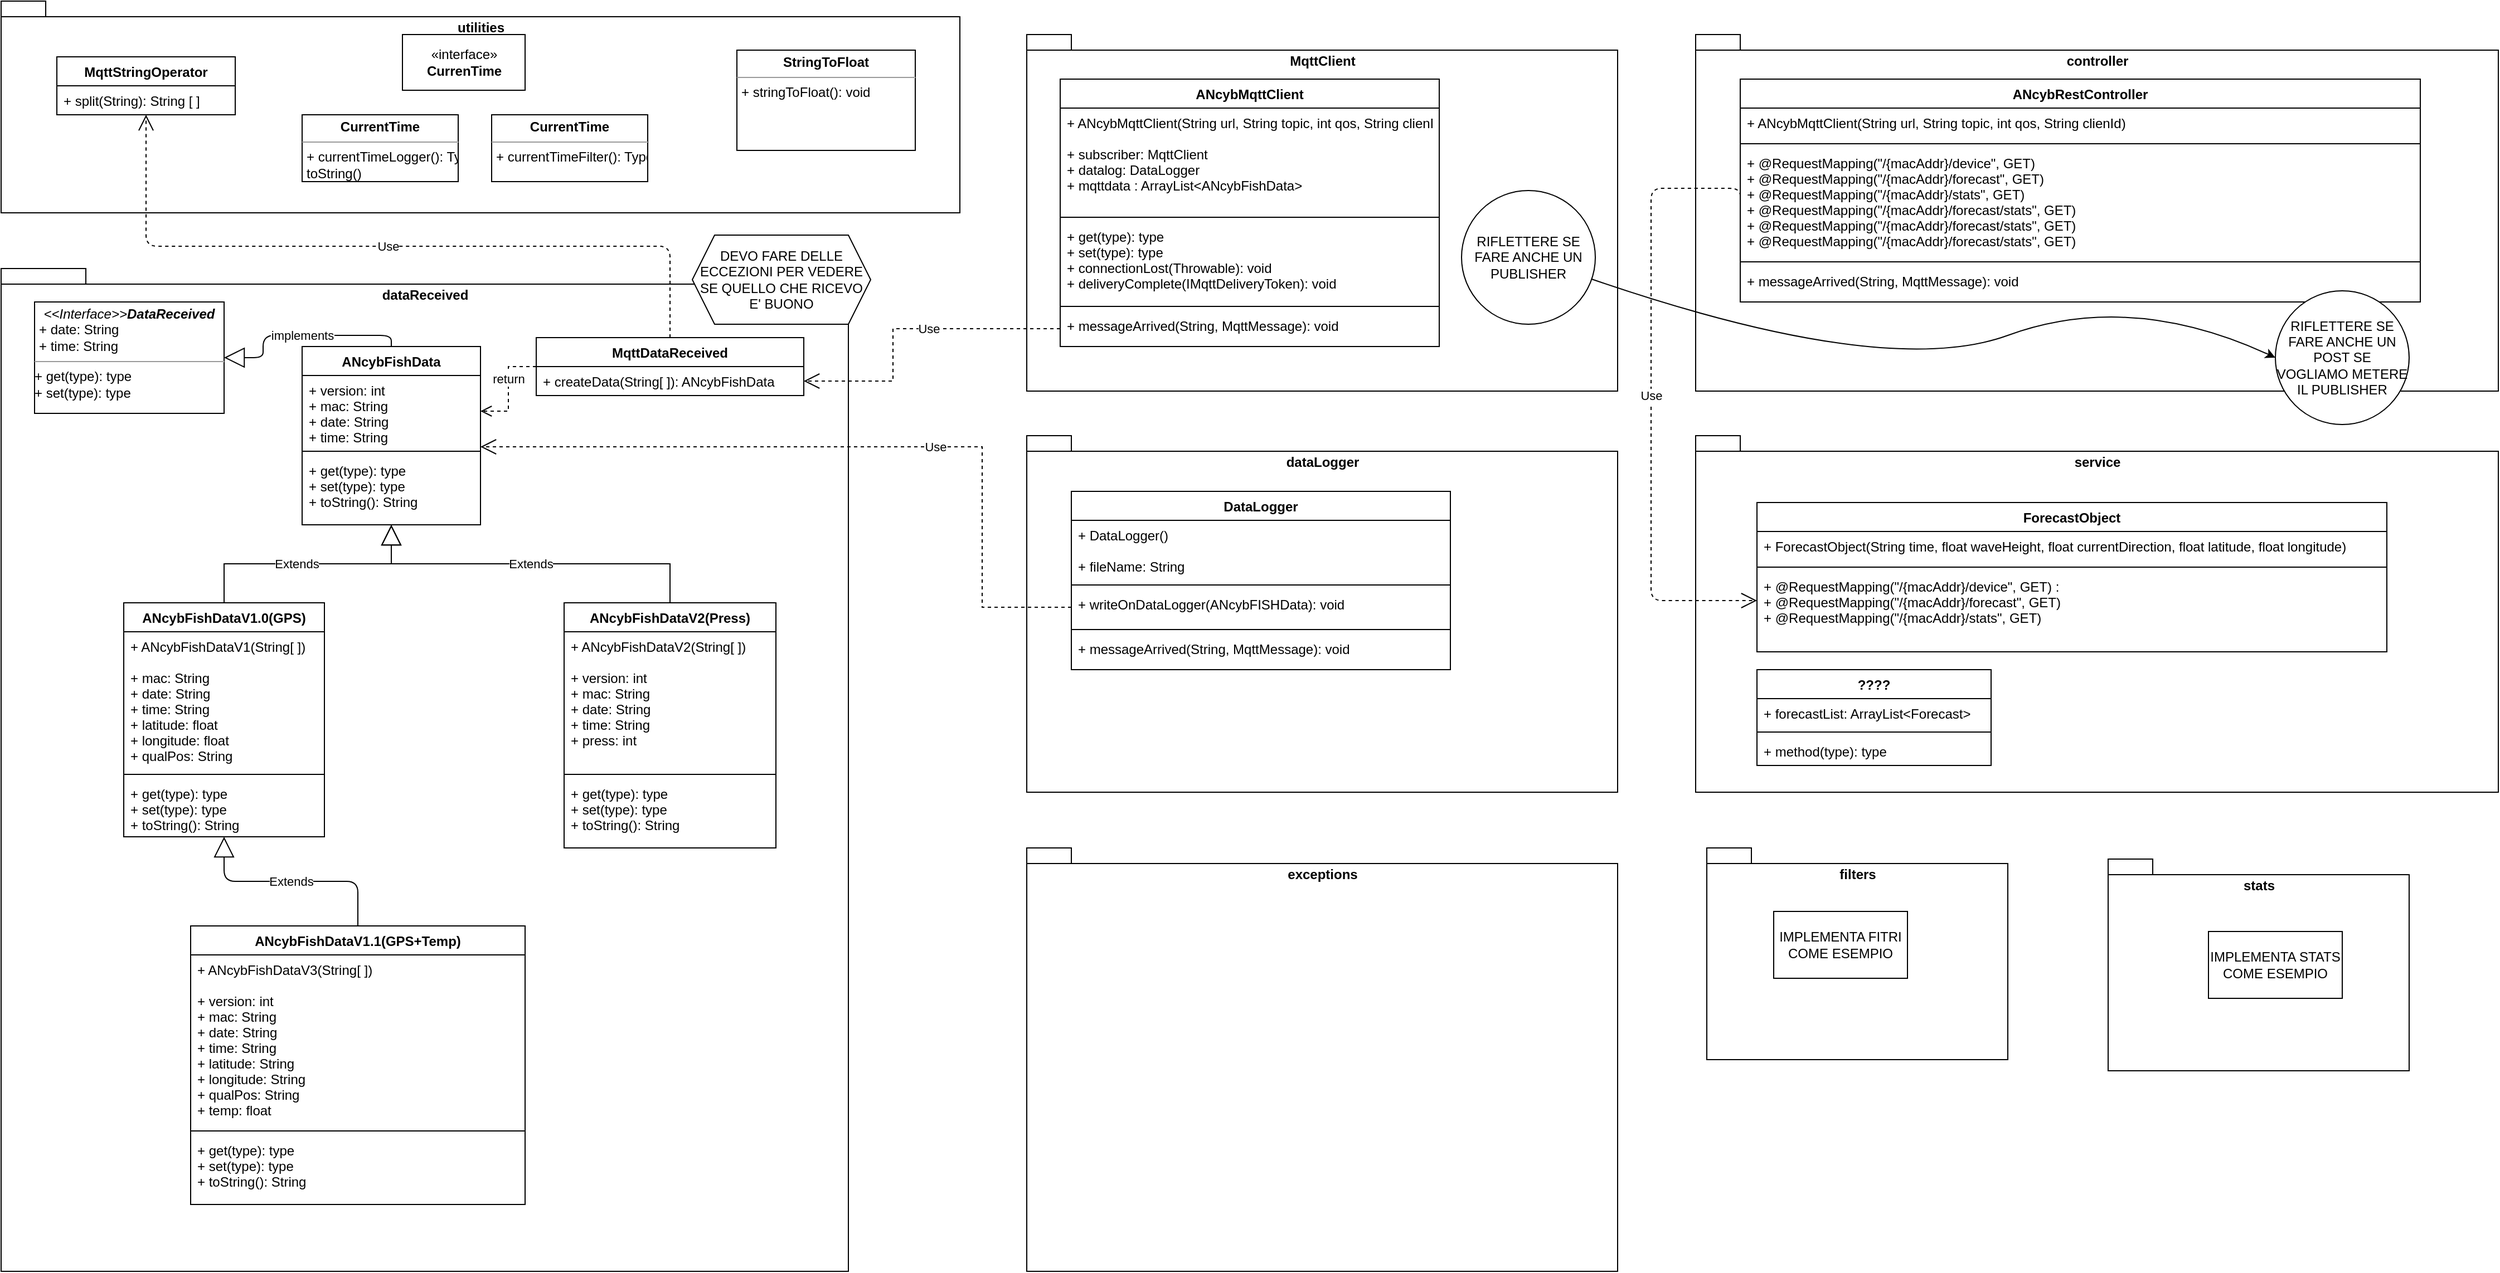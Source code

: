 <mxfile version="16.0.2" type="device"><diagram id="C5RBs43oDa-KdzZeNtuy" name="Page-1"><mxGraphModel dx="1237" dy="745" grid="1" gridSize="10" guides="1" tooltips="1" connect="1" arrows="1" fold="1" page="1" pageScale="1" pageWidth="2336" pageHeight="1654" math="0" shadow="0"><root><mxCell id="WIyWlLk6GJQsqaUBKTNV-0"/><mxCell id="WIyWlLk6GJQsqaUBKTNV-1" parent="WIyWlLk6GJQsqaUBKTNV-0"/><mxCell id="3BHlE7sxE0ALU3HnH_fy-0" value="utilities" style="shape=folder;fontStyle=1;spacingTop=10;tabWidth=40;tabHeight=14;tabPosition=left;html=1;align=center;verticalAlign=top;" parent="WIyWlLk6GJQsqaUBKTNV-1" vertex="1"><mxGeometry x="40" y="10" width="860" height="190" as="geometry"/></mxCell><mxCell id="3BHlE7sxE0ALU3HnH_fy-2" value="MqttStringOperator" style="swimlane;fontStyle=1;align=center;verticalAlign=top;childLayout=stackLayout;horizontal=1;startSize=26;horizontalStack=0;resizeParent=1;resizeParentMax=0;resizeLast=0;collapsible=1;marginBottom=0;" parent="WIyWlLk6GJQsqaUBKTNV-1" vertex="1"><mxGeometry x="90" y="60" width="160" height="52" as="geometry"><mxRectangle x="130" y="62" width="140" height="26" as="alternateBounds"/></mxGeometry></mxCell><mxCell id="3BHlE7sxE0ALU3HnH_fy-5" value="+ split(String): String [ ]" style="text;strokeColor=none;fillColor=none;align=left;verticalAlign=top;spacingLeft=4;spacingRight=4;overflow=hidden;rotatable=0;points=[[0,0.5],[1,0.5]];portConstraint=eastwest;" parent="3BHlE7sxE0ALU3HnH_fy-2" vertex="1"><mxGeometry y="26" width="160" height="26" as="geometry"/></mxCell><mxCell id="3BHlE7sxE0ALU3HnH_fy-8" value="dataReceived" style="shape=folder;fontStyle=1;spacingTop=10;tabWidth=40;tabHeight=14;tabPosition=left;html=1;align=center;verticalAlign=top;" parent="WIyWlLk6GJQsqaUBKTNV-1" vertex="1"><mxGeometry x="40" y="250" width="760" height="900" as="geometry"/></mxCell><mxCell id="3BHlE7sxE0ALU3HnH_fy-9" value="ANcybFishDataV1.0(GPS)" style="swimlane;fontStyle=1;align=center;verticalAlign=top;childLayout=stackLayout;horizontal=1;startSize=26;horizontalStack=0;resizeParent=1;resizeParentMax=0;resizeLast=0;collapsible=1;marginBottom=0;" parent="WIyWlLk6GJQsqaUBKTNV-1" vertex="1"><mxGeometry x="150" y="550" width="180" height="210" as="geometry"/></mxCell><mxCell id="3BHlE7sxE0ALU3HnH_fy-10" value="+ ANcybFishDataV1(String[ ])&#10;&#10;+ mac: String&#10;+ date: String&#10;+ time: String&#10;+ latitude: float&#10;+ longitude: float&#10;+ qualPos: String" style="text;strokeColor=none;fillColor=none;align=left;verticalAlign=top;spacingLeft=4;spacingRight=4;overflow=hidden;rotatable=0;points=[[0,0.5],[1,0.5]];portConstraint=eastwest;" parent="3BHlE7sxE0ALU3HnH_fy-9" vertex="1"><mxGeometry y="26" width="180" height="124" as="geometry"/></mxCell><mxCell id="3BHlE7sxE0ALU3HnH_fy-11" value="" style="line;strokeWidth=1;fillColor=none;align=left;verticalAlign=middle;spacingTop=-1;spacingLeft=3;spacingRight=3;rotatable=0;labelPosition=right;points=[];portConstraint=eastwest;" parent="3BHlE7sxE0ALU3HnH_fy-9" vertex="1"><mxGeometry y="150" width="180" height="8" as="geometry"/></mxCell><mxCell id="3BHlE7sxE0ALU3HnH_fy-12" value="+ get(type): type&#10;+ set(type): type&#10;+ toString(): String" style="text;strokeColor=none;fillColor=none;align=left;verticalAlign=top;spacingLeft=4;spacingRight=4;overflow=hidden;rotatable=0;points=[[0,0.5],[1,0.5]];portConstraint=eastwest;" parent="3BHlE7sxE0ALU3HnH_fy-9" vertex="1"><mxGeometry y="158" width="180" height="52" as="geometry"/></mxCell><mxCell id="3BHlE7sxE0ALU3HnH_fy-15" value="ANcybFishData" style="swimlane;fontStyle=1;align=center;verticalAlign=top;childLayout=stackLayout;horizontal=1;startSize=26;horizontalStack=0;resizeParent=1;resizeParentMax=0;resizeLast=0;collapsible=1;marginBottom=0;" parent="WIyWlLk6GJQsqaUBKTNV-1" vertex="1"><mxGeometry x="310" y="320" width="160" height="160" as="geometry"/></mxCell><mxCell id="3BHlE7sxE0ALU3HnH_fy-16" value="+ version: int&#10;+ mac: String&#10;+ date: String&#10;+ time: String" style="text;strokeColor=none;fillColor=none;align=left;verticalAlign=top;spacingLeft=4;spacingRight=4;overflow=hidden;rotatable=0;points=[[0,0.5],[1,0.5]];portConstraint=eastwest;" parent="3BHlE7sxE0ALU3HnH_fy-15" vertex="1"><mxGeometry y="26" width="160" height="64" as="geometry"/></mxCell><mxCell id="3BHlE7sxE0ALU3HnH_fy-17" value="" style="line;strokeWidth=1;fillColor=none;align=left;verticalAlign=middle;spacingTop=-1;spacingLeft=3;spacingRight=3;rotatable=0;labelPosition=right;points=[];portConstraint=eastwest;" parent="3BHlE7sxE0ALU3HnH_fy-15" vertex="1"><mxGeometry y="90" width="160" height="8" as="geometry"/></mxCell><mxCell id="3BHlE7sxE0ALU3HnH_fy-18" value="+ get(type): type&#10;+ set(type): type&#10;+ toString(): String" style="text;strokeColor=none;fillColor=none;align=left;verticalAlign=top;spacingLeft=4;spacingRight=4;overflow=hidden;rotatable=0;points=[[0,0.5],[1,0.5]];portConstraint=eastwest;" parent="3BHlE7sxE0ALU3HnH_fy-15" vertex="1"><mxGeometry y="98" width="160" height="62" as="geometry"/></mxCell><mxCell id="3BHlE7sxE0ALU3HnH_fy-20" value="Extends" style="endArrow=block;endSize=16;endFill=0;html=1;rounded=0;exitX=0.5;exitY=0;exitDx=0;exitDy=0;edgeStyle=orthogonalEdgeStyle;" parent="WIyWlLk6GJQsqaUBKTNV-1" source="3BHlE7sxE0ALU3HnH_fy-9" target="3BHlE7sxE0ALU3HnH_fy-15" edge="1"><mxGeometry x="-0.091" width="160" relative="1" as="geometry"><mxPoint x="330" y="470" as="sourcePoint"/><mxPoint x="490" y="470" as="targetPoint"/><mxPoint as="offset"/></mxGeometry></mxCell><mxCell id="3BHlE7sxE0ALU3HnH_fy-21" value="ANcybFishDataV2(Press)" style="swimlane;fontStyle=1;align=center;verticalAlign=top;childLayout=stackLayout;horizontal=1;startSize=26;horizontalStack=0;resizeParent=1;resizeParentMax=0;resizeLast=0;collapsible=1;marginBottom=0;" parent="WIyWlLk6GJQsqaUBKTNV-1" vertex="1"><mxGeometry x="545" y="550" width="190" height="220" as="geometry"/></mxCell><mxCell id="3BHlE7sxE0ALU3HnH_fy-22" value="+ ANcybFishDataV2(String[ ])&#10;&#10;+ version: int&#10;+ mac: String&#10;+ date: String&#10;+ time: String&#10;+ press: int" style="text;strokeColor=none;fillColor=none;align=left;verticalAlign=top;spacingLeft=4;spacingRight=4;overflow=hidden;rotatable=0;points=[[0,0.5],[1,0.5]];portConstraint=eastwest;" parent="3BHlE7sxE0ALU3HnH_fy-21" vertex="1"><mxGeometry y="26" width="190" height="124" as="geometry"/></mxCell><mxCell id="3BHlE7sxE0ALU3HnH_fy-23" value="" style="line;strokeWidth=1;fillColor=none;align=left;verticalAlign=middle;spacingTop=-1;spacingLeft=3;spacingRight=3;rotatable=0;labelPosition=right;points=[];portConstraint=eastwest;" parent="3BHlE7sxE0ALU3HnH_fy-21" vertex="1"><mxGeometry y="150" width="190" height="8" as="geometry"/></mxCell><mxCell id="3BHlE7sxE0ALU3HnH_fy-24" value="+ get(type): type&#10;+ set(type): type&#10;+ toString(): String" style="text;strokeColor=none;fillColor=none;align=left;verticalAlign=top;spacingLeft=4;spacingRight=4;overflow=hidden;rotatable=0;points=[[0,0.5],[1,0.5]];portConstraint=eastwest;" parent="3BHlE7sxE0ALU3HnH_fy-21" vertex="1"><mxGeometry y="158" width="190" height="62" as="geometry"/></mxCell><mxCell id="3BHlE7sxE0ALU3HnH_fy-26" value="MqttClient" style="shape=folder;fontStyle=1;spacingTop=10;tabWidth=40;tabHeight=14;tabPosition=left;html=1;align=center;verticalAlign=top;" parent="WIyWlLk6GJQsqaUBKTNV-1" vertex="1"><mxGeometry x="960" y="40" width="530" height="320" as="geometry"/></mxCell><mxCell id="3BHlE7sxE0ALU3HnH_fy-27" value="ANcybMqttClient" style="swimlane;fontStyle=1;align=center;verticalAlign=top;childLayout=stackLayout;horizontal=1;startSize=26;horizontalStack=0;resizeParent=1;resizeParentMax=0;resizeLast=0;collapsible=1;marginBottom=0;" parent="WIyWlLk6GJQsqaUBKTNV-1" vertex="1"><mxGeometry x="990" y="80" width="340" height="240" as="geometry"/></mxCell><mxCell id="3BHlE7sxE0ALU3HnH_fy-91" value="+ ANcybMqttClient(String url, String topic, int qos, String clienId)" style="text;strokeColor=none;fillColor=none;align=left;verticalAlign=top;spacingLeft=4;spacingRight=4;overflow=hidden;rotatable=0;points=[[0,0.5],[1,0.5]];portConstraint=eastwest;" parent="3BHlE7sxE0ALU3HnH_fy-27" vertex="1"><mxGeometry y="26" width="340" height="28" as="geometry"/></mxCell><mxCell id="3BHlE7sxE0ALU3HnH_fy-28" value="+ subscriber: MqttClient&#10;+ datalog: DataLogger&#10;+ mqttdata : ArrayList&lt;ANcybFishData&gt;" style="text;strokeColor=none;fillColor=none;align=left;verticalAlign=top;spacingLeft=4;spacingRight=4;overflow=hidden;rotatable=0;points=[[0,0.5],[1,0.5]];portConstraint=eastwest;" parent="3BHlE7sxE0ALU3HnH_fy-27" vertex="1"><mxGeometry y="54" width="340" height="66" as="geometry"/></mxCell><mxCell id="3BHlE7sxE0ALU3HnH_fy-29" value="" style="line;strokeWidth=1;fillColor=none;align=left;verticalAlign=middle;spacingTop=-1;spacingLeft=3;spacingRight=3;rotatable=0;labelPosition=right;points=[];portConstraint=eastwest;" parent="3BHlE7sxE0ALU3HnH_fy-27" vertex="1"><mxGeometry y="120" width="340" height="8" as="geometry"/></mxCell><mxCell id="3BHlE7sxE0ALU3HnH_fy-30" value="+ get(type): type&#10;+ set(type): type&#10;+ connectionLost(Throwable): void&#10;+ deliveryComplete(IMqttDeliveryToken): void" style="text;strokeColor=none;fillColor=none;align=left;verticalAlign=top;spacingLeft=4;spacingRight=4;overflow=hidden;rotatable=0;points=[[0,0.5],[1,0.5]];portConstraint=eastwest;" parent="3BHlE7sxE0ALU3HnH_fy-27" vertex="1"><mxGeometry y="128" width="340" height="72" as="geometry"/></mxCell><mxCell id="3BHlE7sxE0ALU3HnH_fy-89" value="" style="line;strokeWidth=1;fillColor=none;align=left;verticalAlign=middle;spacingTop=-1;spacingLeft=3;spacingRight=3;rotatable=0;labelPosition=right;points=[];portConstraint=eastwest;" parent="3BHlE7sxE0ALU3HnH_fy-27" vertex="1"><mxGeometry y="200" width="340" height="8" as="geometry"/></mxCell><mxCell id="3BHlE7sxE0ALU3HnH_fy-88" value="+ messageArrived(String, MqttMessage): void" style="text;strokeColor=none;fillColor=none;align=left;verticalAlign=top;spacingLeft=4;spacingRight=4;overflow=hidden;rotatable=0;points=[[0,0.5],[1,0.5]];portConstraint=eastwest;" parent="3BHlE7sxE0ALU3HnH_fy-27" vertex="1"><mxGeometry y="208" width="340" height="32" as="geometry"/></mxCell><mxCell id="3BHlE7sxE0ALU3HnH_fy-41" value="Extends" style="endArrow=block;endSize=16;endFill=0;html=1;rounded=0;exitX=0.5;exitY=0;exitDx=0;exitDy=0;edgeStyle=orthogonalEdgeStyle;jumpStyle=none;" parent="WIyWlLk6GJQsqaUBKTNV-1" source="3BHlE7sxE0ALU3HnH_fy-21" target="3BHlE7sxE0ALU3HnH_fy-15" edge="1"><mxGeometry width="160" relative="1" as="geometry"><mxPoint x="150" y="520" as="sourcePoint"/><mxPoint x="140" y="340" as="targetPoint"/><mxPoint as="offset"/></mxGeometry></mxCell><mxCell id="3BHlE7sxE0ALU3HnH_fy-51" value="MqttDataReceived" style="swimlane;fontStyle=1;align=center;verticalAlign=top;childLayout=stackLayout;horizontal=1;startSize=26;horizontalStack=0;resizeParent=1;resizeParentMax=0;resizeLast=0;collapsible=1;marginBottom=0;" parent="WIyWlLk6GJQsqaUBKTNV-1" vertex="1"><mxGeometry x="520" y="312" width="240" height="52" as="geometry"/></mxCell><mxCell id="3BHlE7sxE0ALU3HnH_fy-54" value="+ createData(String[ ]): ANcybFishData" style="text;strokeColor=none;fillColor=none;align=left;verticalAlign=top;spacingLeft=4;spacingRight=4;overflow=hidden;rotatable=0;points=[[0,0.5],[1,0.5]];portConstraint=eastwest;" parent="3BHlE7sxE0ALU3HnH_fy-51" vertex="1"><mxGeometry y="26" width="240" height="26" as="geometry"/></mxCell><mxCell id="3BHlE7sxE0ALU3HnH_fy-64" value="return" style="html=1;verticalAlign=bottom;endArrow=open;dashed=1;endSize=8;rounded=0;jumpStyle=none;exitX=0;exitY=0.5;exitDx=0;exitDy=0;edgeStyle=orthogonalEdgeStyle;entryX=1;entryY=0.5;entryDx=0;entryDy=0;" parent="WIyWlLk6GJQsqaUBKTNV-1" source="3BHlE7sxE0ALU3HnH_fy-51" target="3BHlE7sxE0ALU3HnH_fy-16" edge="1"><mxGeometry relative="1" as="geometry"><mxPoint x="520" y="378" as="sourcePoint"/><mxPoint x="330" y="700" as="targetPoint"/></mxGeometry></mxCell><mxCell id="3BHlE7sxE0ALU3HnH_fy-66" value="Use" style="endArrow=open;endSize=12;dashed=1;html=1;rounded=0;jumpStyle=none;exitX=0;exitY=0.5;exitDx=0;exitDy=0;entryX=1;entryY=0.5;entryDx=0;entryDy=0;edgeStyle=orthogonalEdgeStyle;" parent="WIyWlLk6GJQsqaUBKTNV-1" source="3BHlE7sxE0ALU3HnH_fy-88" target="3BHlE7sxE0ALU3HnH_fy-54" edge="1"><mxGeometry x="-0.144" width="160" relative="1" as="geometry"><mxPoint x="690" y="420" as="sourcePoint"/><mxPoint x="910" y="350" as="targetPoint"/><Array as="points"><mxPoint x="840" y="304"/><mxPoint x="840" y="351"/></Array><mxPoint as="offset"/></mxGeometry></mxCell><mxCell id="3BHlE7sxE0ALU3HnH_fy-90" value="dataLogger" style="shape=folder;fontStyle=1;spacingTop=10;tabWidth=40;tabHeight=14;tabPosition=left;html=1;align=center;verticalAlign=top;" parent="WIyWlLk6GJQsqaUBKTNV-1" vertex="1"><mxGeometry x="960" y="400" width="530" height="320" as="geometry"/></mxCell><mxCell id="3BHlE7sxE0ALU3HnH_fy-95" value="exceptions" style="shape=folder;fontStyle=1;spacingTop=10;tabWidth=40;tabHeight=14;tabPosition=left;html=1;align=center;verticalAlign=top;" parent="WIyWlLk6GJQsqaUBKTNV-1" vertex="1"><mxGeometry x="960" y="770" width="530" height="380" as="geometry"/></mxCell><mxCell id="3BHlE7sxE0ALU3HnH_fy-96" value="DataLogger" style="swimlane;fontStyle=1;align=center;verticalAlign=top;childLayout=stackLayout;horizontal=1;startSize=26;horizontalStack=0;resizeParent=1;resizeParentMax=0;resizeLast=0;collapsible=1;marginBottom=0;" parent="WIyWlLk6GJQsqaUBKTNV-1" vertex="1"><mxGeometry x="1000" y="450" width="340" height="160" as="geometry"/></mxCell><mxCell id="3BHlE7sxE0ALU3HnH_fy-97" value="+ DataLogger()&#10;&#10;+ fileName: String" style="text;strokeColor=none;fillColor=none;align=left;verticalAlign=top;spacingLeft=4;spacingRight=4;overflow=hidden;rotatable=0;points=[[0,0.5],[1,0.5]];portConstraint=eastwest;" parent="3BHlE7sxE0ALU3HnH_fy-96" vertex="1"><mxGeometry y="26" width="340" height="54" as="geometry"/></mxCell><mxCell id="3BHlE7sxE0ALU3HnH_fy-103" value="" style="line;strokeWidth=1;fillColor=none;align=left;verticalAlign=middle;spacingTop=-1;spacingLeft=3;spacingRight=3;rotatable=0;labelPosition=right;points=[];portConstraint=eastwest;" parent="3BHlE7sxE0ALU3HnH_fy-96" vertex="1"><mxGeometry y="80" width="340" height="8" as="geometry"/></mxCell><mxCell id="3BHlE7sxE0ALU3HnH_fy-100" value="+ writeOnDataLogger(ANcybFISHData): void" style="text;strokeColor=none;fillColor=none;align=left;verticalAlign=top;spacingLeft=4;spacingRight=4;overflow=hidden;rotatable=0;points=[[0,0.5],[1,0.5]];portConstraint=eastwest;" parent="3BHlE7sxE0ALU3HnH_fy-96" vertex="1"><mxGeometry y="88" width="340" height="32" as="geometry"/></mxCell><mxCell id="3BHlE7sxE0ALU3HnH_fy-101" value="" style="line;strokeWidth=1;fillColor=none;align=left;verticalAlign=middle;spacingTop=-1;spacingLeft=3;spacingRight=3;rotatable=0;labelPosition=right;points=[];portConstraint=eastwest;" parent="3BHlE7sxE0ALU3HnH_fy-96" vertex="1"><mxGeometry y="120" width="340" height="8" as="geometry"/></mxCell><mxCell id="3BHlE7sxE0ALU3HnH_fy-102" value="+ messageArrived(String, MqttMessage): void" style="text;strokeColor=none;fillColor=none;align=left;verticalAlign=top;spacingLeft=4;spacingRight=4;overflow=hidden;rotatable=0;points=[[0,0.5],[1,0.5]];portConstraint=eastwest;" parent="3BHlE7sxE0ALU3HnH_fy-96" vertex="1"><mxGeometry y="128" width="340" height="32" as="geometry"/></mxCell><mxCell id="3BHlE7sxE0ALU3HnH_fy-106" value="Use" style="endArrow=open;endSize=12;dashed=1;html=1;rounded=0;jumpStyle=none;exitX=0;exitY=0.5;exitDx=0;exitDy=0;edgeStyle=orthogonalEdgeStyle;" parent="WIyWlLk6GJQsqaUBKTNV-1" source="3BHlE7sxE0ALU3HnH_fy-100" target="3BHlE7sxE0ALU3HnH_fy-15" edge="1"><mxGeometry x="-0.21" width="160" relative="1" as="geometry"><mxPoint x="1000" y="334" as="sourcePoint"/><mxPoint x="820" y="341" as="targetPoint"/><Array as="points"><mxPoint x="920" y="554"/><mxPoint x="920" y="410"/></Array><mxPoint as="offset"/></mxGeometry></mxCell><mxCell id="3BHlE7sxE0ALU3HnH_fy-110" value="DEVO FARE DELLE ECCEZIONI PER VEDERE SE QUELLO CHE RICEVO E' BUONO" style="shape=hexagon;perimeter=hexagonPerimeter2;whiteSpace=wrap;html=1;fixedSize=1;" parent="WIyWlLk6GJQsqaUBKTNV-1" vertex="1"><mxGeometry x="660" y="220" width="160" height="80" as="geometry"/></mxCell><mxCell id="3BHlE7sxE0ALU3HnH_fy-113" value="controller" style="shape=folder;fontStyle=1;spacingTop=10;tabWidth=40;tabHeight=14;tabPosition=left;html=1;align=center;verticalAlign=top;" parent="WIyWlLk6GJQsqaUBKTNV-1" vertex="1"><mxGeometry x="1560" y="40" width="720" height="320" as="geometry"/></mxCell><mxCell id="3BHlE7sxE0ALU3HnH_fy-114" value="service" style="shape=folder;fontStyle=1;spacingTop=10;tabWidth=40;tabHeight=14;tabPosition=left;html=1;align=center;verticalAlign=top;" parent="WIyWlLk6GJQsqaUBKTNV-1" vertex="1"><mxGeometry x="1560" y="400" width="720" height="320" as="geometry"/></mxCell><mxCell id="3BHlE7sxE0ALU3HnH_fy-116" value="RIFLETTERE SE FARE ANCHE UN PUBLISHER" style="ellipse;whiteSpace=wrap;html=1;aspect=fixed;" parent="WIyWlLk6GJQsqaUBKTNV-1" vertex="1"><mxGeometry x="1350" y="180" width="120" height="120" as="geometry"/></mxCell><mxCell id="isNRoNqo-K9MIMpgRt4Y-4" value="Use" style="endArrow=open;endSize=12;dashed=1;html=1;rounded=1;sketch=0;edgeStyle=orthogonalEdgeStyle;" edge="1" parent="WIyWlLk6GJQsqaUBKTNV-1" target="3BHlE7sxE0ALU3HnH_fy-2"><mxGeometry width="160" relative="1" as="geometry"><mxPoint x="640" y="312" as="sourcePoint"/><mxPoint x="580" y="70" as="targetPoint"/><Array as="points"><mxPoint x="640" y="230"/><mxPoint x="170" y="230"/></Array></mxGeometry></mxCell><mxCell id="3BHlE7sxE0ALU3HnH_fy-36" value="ANcybFishDataV1.1(GPS+Temp)" style="swimlane;fontStyle=1;align=center;verticalAlign=top;childLayout=stackLayout;horizontal=1;startSize=26;horizontalStack=0;resizeParent=1;resizeParentMax=0;resizeLast=0;collapsible=1;marginBottom=0;" parent="WIyWlLk6GJQsqaUBKTNV-1" vertex="1"><mxGeometry x="210" y="840" width="300" height="250" as="geometry"/></mxCell><mxCell id="3BHlE7sxE0ALU3HnH_fy-37" value="+ ANcybFishDataV3(String[ ])&#10;&#10;+ version: int&#10;+ mac: String&#10;+ date: String&#10;+ time: String&#10;+ latitude: String&#10;+ longitude: String&#10;+ qualPos: String&#10;+ temp: float" style="text;strokeColor=none;fillColor=none;align=left;verticalAlign=top;spacingLeft=4;spacingRight=4;overflow=hidden;rotatable=0;points=[[0,0.5],[1,0.5]];portConstraint=eastwest;" parent="3BHlE7sxE0ALU3HnH_fy-36" vertex="1"><mxGeometry y="26" width="300" height="154" as="geometry"/></mxCell><mxCell id="3BHlE7sxE0ALU3HnH_fy-38" value="" style="line;strokeWidth=1;fillColor=none;align=left;verticalAlign=middle;spacingTop=-1;spacingLeft=3;spacingRight=3;rotatable=0;labelPosition=right;points=[];portConstraint=eastwest;" parent="3BHlE7sxE0ALU3HnH_fy-36" vertex="1"><mxGeometry y="180" width="300" height="8" as="geometry"/></mxCell><mxCell id="3BHlE7sxE0ALU3HnH_fy-39" value="+ get(type): type&#10;+ set(type): type&#10;+ toString(): String" style="text;strokeColor=none;fillColor=none;align=left;verticalAlign=top;spacingLeft=4;spacingRight=4;overflow=hidden;rotatable=0;points=[[0,0.5],[1,0.5]];portConstraint=eastwest;" parent="3BHlE7sxE0ALU3HnH_fy-36" vertex="1"><mxGeometry y="188" width="300" height="62" as="geometry"/></mxCell><mxCell id="isNRoNqo-K9MIMpgRt4Y-5" value="Extends" style="endArrow=block;endSize=16;endFill=0;html=1;rounded=1;sketch=0;exitX=0.5;exitY=0;exitDx=0;exitDy=0;edgeStyle=orthogonalEdgeStyle;" edge="1" parent="WIyWlLk6GJQsqaUBKTNV-1" source="3BHlE7sxE0ALU3HnH_fy-36" target="3BHlE7sxE0ALU3HnH_fy-9"><mxGeometry width="160" relative="1" as="geometry"><mxPoint x="620" y="880" as="sourcePoint"/><mxPoint x="150" y="760" as="targetPoint"/></mxGeometry></mxCell><mxCell id="isNRoNqo-K9MIMpgRt4Y-6" value="ANcybRestController" style="swimlane;fontStyle=1;align=center;verticalAlign=top;childLayout=stackLayout;horizontal=1;startSize=26;horizontalStack=0;resizeParent=1;resizeParentMax=0;resizeLast=0;collapsible=1;marginBottom=0;" vertex="1" parent="WIyWlLk6GJQsqaUBKTNV-1"><mxGeometry x="1600" y="80" width="610" height="200" as="geometry"/></mxCell><mxCell id="isNRoNqo-K9MIMpgRt4Y-7" value="+ ANcybMqttClient(String url, String topic, int qos, String clienId)" style="text;strokeColor=none;fillColor=none;align=left;verticalAlign=top;spacingLeft=4;spacingRight=4;overflow=hidden;rotatable=0;points=[[0,0.5],[1,0.5]];portConstraint=eastwest;" vertex="1" parent="isNRoNqo-K9MIMpgRt4Y-6"><mxGeometry y="26" width="610" height="28" as="geometry"/></mxCell><mxCell id="isNRoNqo-K9MIMpgRt4Y-9" value="" style="line;strokeWidth=1;fillColor=none;align=left;verticalAlign=middle;spacingTop=-1;spacingLeft=3;spacingRight=3;rotatable=0;labelPosition=right;points=[];portConstraint=eastwest;" vertex="1" parent="isNRoNqo-K9MIMpgRt4Y-6"><mxGeometry y="54" width="610" height="8" as="geometry"/></mxCell><mxCell id="isNRoNqo-K9MIMpgRt4Y-10" value="+ @RequestMapping(&quot;/{macAddr}/device&quot;, GET) &#10;+ @RequestMapping(&quot;/{macAddr}/forecast&quot;, GET)&#10;+ @RequestMapping(&quot;/{macAddr}/stats&quot;, GET)&#10;+ @RequestMapping(&quot;/{macAddr}/forecast/stats&quot;, GET)&#10;+ @RequestMapping(&quot;/{macAddr}/forecast/stats&quot;, GET)&#10;+ @RequestMapping(&quot;/{macAddr}/forecast/stats&quot;, GET)" style="text;strokeColor=none;fillColor=none;align=left;verticalAlign=top;spacingLeft=4;spacingRight=4;overflow=hidden;rotatable=0;points=[[0,0.5],[1,0.5]];portConstraint=eastwest;" vertex="1" parent="isNRoNqo-K9MIMpgRt4Y-6"><mxGeometry y="62" width="610" height="98" as="geometry"/></mxCell><mxCell id="isNRoNqo-K9MIMpgRt4Y-11" value="" style="line;strokeWidth=1;fillColor=none;align=left;verticalAlign=middle;spacingTop=-1;spacingLeft=3;spacingRight=3;rotatable=0;labelPosition=right;points=[];portConstraint=eastwest;" vertex="1" parent="isNRoNqo-K9MIMpgRt4Y-6"><mxGeometry y="160" width="610" height="8" as="geometry"/></mxCell><mxCell id="isNRoNqo-K9MIMpgRt4Y-12" value="+ messageArrived(String, MqttMessage): void" style="text;strokeColor=none;fillColor=none;align=left;verticalAlign=top;spacingLeft=4;spacingRight=4;overflow=hidden;rotatable=0;points=[[0,0.5],[1,0.5]];portConstraint=eastwest;" vertex="1" parent="isNRoNqo-K9MIMpgRt4Y-6"><mxGeometry y="168" width="610" height="32" as="geometry"/></mxCell><mxCell id="isNRoNqo-K9MIMpgRt4Y-13" value="RIFLETTERE SE FARE ANCHE UN POST SE VOGLIAMO METERE IL PUBLISHER" style="ellipse;whiteSpace=wrap;html=1;aspect=fixed;" vertex="1" parent="WIyWlLk6GJQsqaUBKTNV-1"><mxGeometry x="2080" y="270" width="120" height="120" as="geometry"/></mxCell><mxCell id="isNRoNqo-K9MIMpgRt4Y-14" value="" style="curved=1;endArrow=classic;html=1;rounded=1;sketch=0;entryX=0;entryY=0.5;entryDx=0;entryDy=0;" edge="1" parent="WIyWlLk6GJQsqaUBKTNV-1" source="3BHlE7sxE0ALU3HnH_fy-116" target="isNRoNqo-K9MIMpgRt4Y-13"><mxGeometry width="50" height="50" relative="1" as="geometry"><mxPoint x="1890" y="220" as="sourcePoint"/><mxPoint x="1940" y="170" as="targetPoint"/><Array as="points"><mxPoint x="1730" y="350"/><mxPoint x="1950" y="270"/></Array></mxGeometry></mxCell><mxCell id="isNRoNqo-K9MIMpgRt4Y-15" value="ForecastObject" style="swimlane;fontStyle=1;align=center;verticalAlign=top;childLayout=stackLayout;horizontal=1;startSize=26;horizontalStack=0;resizeParent=1;resizeParentMax=0;resizeLast=0;collapsible=1;marginBottom=0;" vertex="1" parent="WIyWlLk6GJQsqaUBKTNV-1"><mxGeometry x="1615" y="460" width="565" height="134" as="geometry"/></mxCell><mxCell id="isNRoNqo-K9MIMpgRt4Y-16" value="+ ForecastObject(String time, float waveHeight, float currentDirection, float latitude, float longitude)" style="text;strokeColor=none;fillColor=none;align=left;verticalAlign=top;spacingLeft=4;spacingRight=4;overflow=hidden;rotatable=0;points=[[0,0.5],[1,0.5]];portConstraint=eastwest;" vertex="1" parent="isNRoNqo-K9MIMpgRt4Y-15"><mxGeometry y="26" width="565" height="28" as="geometry"/></mxCell><mxCell id="isNRoNqo-K9MIMpgRt4Y-17" value="" style="line;strokeWidth=1;fillColor=none;align=left;verticalAlign=middle;spacingTop=-1;spacingLeft=3;spacingRight=3;rotatable=0;labelPosition=right;points=[];portConstraint=eastwest;" vertex="1" parent="isNRoNqo-K9MIMpgRt4Y-15"><mxGeometry y="54" width="565" height="8" as="geometry"/></mxCell><mxCell id="isNRoNqo-K9MIMpgRt4Y-18" value="+ @RequestMapping(&quot;/{macAddr}/device&quot;, GET) : &#10;+ @RequestMapping(&quot;/{macAddr}/forecast&quot;, GET)&#10;+ @RequestMapping(&quot;/{macAddr}/stats&quot;, GET)" style="text;strokeColor=none;fillColor=none;align=left;verticalAlign=top;spacingLeft=4;spacingRight=4;overflow=hidden;rotatable=0;points=[[0,0.5],[1,0.5]];portConstraint=eastwest;" vertex="1" parent="isNRoNqo-K9MIMpgRt4Y-15"><mxGeometry y="62" width="565" height="72" as="geometry"/></mxCell><mxCell id="isNRoNqo-K9MIMpgRt4Y-22" value="implements" style="endArrow=block;endSize=16;endFill=0;html=1;rounded=1;sketch=0;exitX=0.5;exitY=0;exitDx=0;exitDy=0;edgeStyle=orthogonalEdgeStyle;" edge="1" parent="WIyWlLk6GJQsqaUBKTNV-1" source="3BHlE7sxE0ALU3HnH_fy-15" target="isNRoNqo-K9MIMpgRt4Y-27"><mxGeometry width="160" relative="1" as="geometry"><mxPoint x="300" y="600" as="sourcePoint"/><mxPoint x="180" y="305" as="targetPoint"/></mxGeometry></mxCell><mxCell id="isNRoNqo-K9MIMpgRt4Y-27" value="&lt;p style=&quot;margin: 0px ; margin-top: 4px ; text-align: center&quot;&gt;&lt;i&gt;&amp;lt;&amp;lt;Interface&amp;gt;&amp;gt;&lt;b&gt;DataReceived&lt;/b&gt;&lt;/i&gt;&lt;br&gt;&lt;/p&gt;&lt;p style=&quot;margin: 0px ; margin-left: 4px&quot;&gt;+ date: String&lt;br&gt;+ time: String&lt;/p&gt;&lt;hr size=&quot;1&quot;&gt;&lt;p style=&quot;margin: 0px ; margin-left: 4px&quot;&gt;&lt;/p&gt;+ get(type): type&lt;br style=&quot;padding: 0px ; margin: 0px&quot;&gt;+ set(type): type" style="verticalAlign=top;align=left;overflow=fill;fontSize=12;fontFamily=Helvetica;html=1;rounded=0;sketch=0;" vertex="1" parent="WIyWlLk6GJQsqaUBKTNV-1"><mxGeometry x="70" y="280" width="170" height="100" as="geometry"/></mxCell><mxCell id="isNRoNqo-K9MIMpgRt4Y-29" value="Use" style="endArrow=open;endSize=12;dashed=1;html=1;rounded=1;sketch=0;exitX=0;exitY=0.5;exitDx=0;exitDy=0;edgeStyle=orthogonalEdgeStyle;" edge="1" parent="WIyWlLk6GJQsqaUBKTNV-1" source="isNRoNqo-K9MIMpgRt4Y-10" target="isNRoNqo-K9MIMpgRt4Y-15"><mxGeometry width="160" relative="1" as="geometry"><mxPoint x="1660" y="360" as="sourcePoint"/><mxPoint x="1820" y="360" as="targetPoint"/><Array as="points"><mxPoint x="1600" y="178"/><mxPoint x="1520" y="178"/><mxPoint x="1520" y="548"/></Array></mxGeometry></mxCell><mxCell id="isNRoNqo-K9MIMpgRt4Y-31" value="&lt;p style=&quot;margin: 0px ; margin-top: 4px ; text-align: center&quot;&gt;&lt;b&gt;CurrentTime&lt;/b&gt;&lt;/p&gt;&lt;hr size=&quot;1&quot;&gt;&lt;p style=&quot;margin: 0px ; margin-left: 4px&quot;&gt;&lt;/p&gt;&lt;p style=&quot;margin: 0px ; margin-left: 4px&quot;&gt;+ currentTimeLogger(): Type&lt;/p&gt;&lt;p style=&quot;margin: 0px ; margin-left: 4px&quot;&gt;toString()&lt;/p&gt;" style="verticalAlign=top;align=left;overflow=fill;fontSize=12;fontFamily=Helvetica;html=1;rounded=0;sketch=0;" vertex="1" parent="WIyWlLk6GJQsqaUBKTNV-1"><mxGeometry x="310" y="112" width="140" height="60" as="geometry"/></mxCell><mxCell id="isNRoNqo-K9MIMpgRt4Y-32" value="«interface»&lt;br&gt;&lt;b&gt;CurrenTime&lt;/b&gt;" style="html=1;rounded=0;sketch=0;" vertex="1" parent="WIyWlLk6GJQsqaUBKTNV-1"><mxGeometry x="400" y="40" width="110" height="50" as="geometry"/></mxCell><mxCell id="isNRoNqo-K9MIMpgRt4Y-33" value="&lt;p style=&quot;margin: 0px ; margin-top: 4px ; text-align: center&quot;&gt;&lt;b&gt;CurrentTime&lt;/b&gt;&lt;/p&gt;&lt;hr size=&quot;1&quot;&gt;&lt;p style=&quot;margin: 0px ; margin-left: 4px&quot;&gt;&lt;/p&gt;&lt;p style=&quot;margin: 0px ; margin-left: 4px&quot;&gt;+ currentTimeFilter(): Type&lt;/p&gt;" style="verticalAlign=top;align=left;overflow=fill;fontSize=12;fontFamily=Helvetica;html=1;rounded=0;sketch=0;" vertex="1" parent="WIyWlLk6GJQsqaUBKTNV-1"><mxGeometry x="480" y="112" width="140" height="60" as="geometry"/></mxCell><mxCell id="isNRoNqo-K9MIMpgRt4Y-34" value="????" style="swimlane;fontStyle=1;align=center;verticalAlign=top;childLayout=stackLayout;horizontal=1;startSize=26;horizontalStack=0;resizeParent=1;resizeParentMax=0;resizeLast=0;collapsible=1;marginBottom=0;rounded=0;sketch=0;" vertex="1" parent="WIyWlLk6GJQsqaUBKTNV-1"><mxGeometry x="1615" y="610" width="210" height="86" as="geometry"/></mxCell><mxCell id="isNRoNqo-K9MIMpgRt4Y-35" value="+ forecastList: ArrayList&lt;Forecast&gt;" style="text;strokeColor=none;fillColor=none;align=left;verticalAlign=top;spacingLeft=4;spacingRight=4;overflow=hidden;rotatable=0;points=[[0,0.5],[1,0.5]];portConstraint=eastwest;rounded=0;sketch=0;" vertex="1" parent="isNRoNqo-K9MIMpgRt4Y-34"><mxGeometry y="26" width="210" height="26" as="geometry"/></mxCell><mxCell id="isNRoNqo-K9MIMpgRt4Y-36" value="" style="line;strokeWidth=1;fillColor=none;align=left;verticalAlign=middle;spacingTop=-1;spacingLeft=3;spacingRight=3;rotatable=0;labelPosition=right;points=[];portConstraint=eastwest;rounded=0;sketch=0;" vertex="1" parent="isNRoNqo-K9MIMpgRt4Y-34"><mxGeometry y="52" width="210" height="8" as="geometry"/></mxCell><mxCell id="isNRoNqo-K9MIMpgRt4Y-37" value="+ method(type): type" style="text;strokeColor=none;fillColor=none;align=left;verticalAlign=top;spacingLeft=4;spacingRight=4;overflow=hidden;rotatable=0;points=[[0,0.5],[1,0.5]];portConstraint=eastwest;rounded=0;sketch=0;" vertex="1" parent="isNRoNqo-K9MIMpgRt4Y-34"><mxGeometry y="60" width="210" height="26" as="geometry"/></mxCell><mxCell id="isNRoNqo-K9MIMpgRt4Y-38" value="filters" style="shape=folder;fontStyle=1;spacingTop=10;tabWidth=40;tabHeight=14;tabPosition=left;html=1;align=center;verticalAlign=top;" vertex="1" parent="WIyWlLk6GJQsqaUBKTNV-1"><mxGeometry x="1570" y="770" width="270" height="190" as="geometry"/></mxCell><mxCell id="isNRoNqo-K9MIMpgRt4Y-39" value="&lt;p style=&quot;margin: 0px ; margin-top: 4px ; text-align: center&quot;&gt;&lt;b&gt;StringToFloat&lt;/b&gt;&lt;/p&gt;&lt;hr size=&quot;1&quot;&gt;&lt;p style=&quot;margin: 0px ; margin-left: 4px&quot;&gt;&lt;/p&gt;&lt;p style=&quot;margin: 0px ; margin-left: 4px&quot;&gt;+ stringToFloat(): void&lt;/p&gt;" style="verticalAlign=top;align=left;overflow=fill;fontSize=12;fontFamily=Helvetica;html=1;rounded=0;sketch=0;" vertex="1" parent="WIyWlLk6GJQsqaUBKTNV-1"><mxGeometry x="700" y="54" width="160" height="90" as="geometry"/></mxCell><mxCell id="isNRoNqo-K9MIMpgRt4Y-40" value="IMPLEMENTA FITRI COME ESEMPIO" style="rounded=0;whiteSpace=wrap;html=1;sketch=0;" vertex="1" parent="WIyWlLk6GJQsqaUBKTNV-1"><mxGeometry x="1630" y="827" width="120" height="60" as="geometry"/></mxCell><mxCell id="isNRoNqo-K9MIMpgRt4Y-41" value="stats" style="shape=folder;fontStyle=1;spacingTop=10;tabWidth=40;tabHeight=14;tabPosition=left;html=1;align=center;verticalAlign=top;" vertex="1" parent="WIyWlLk6GJQsqaUBKTNV-1"><mxGeometry x="1930" y="780" width="270" height="190" as="geometry"/></mxCell><mxCell id="isNRoNqo-K9MIMpgRt4Y-42" value="IMPLEMENTA STATS COME ESEMPIO" style="rounded=0;whiteSpace=wrap;html=1;sketch=0;" vertex="1" parent="WIyWlLk6GJQsqaUBKTNV-1"><mxGeometry x="2020" y="845" width="120" height="60" as="geometry"/></mxCell></root></mxGraphModel></diagram></mxfile>